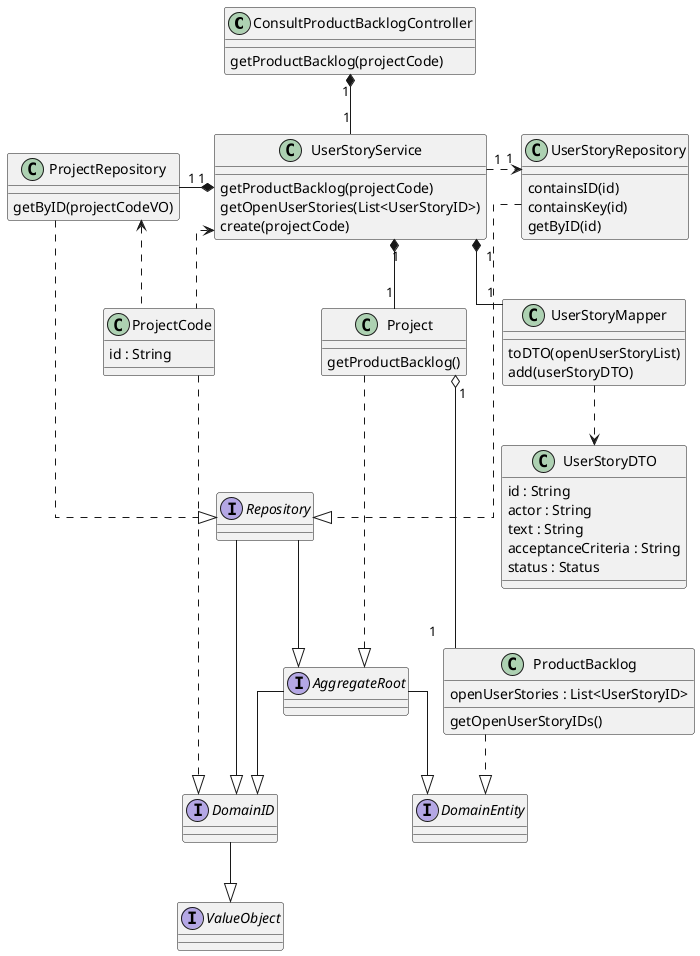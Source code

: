 @startuml
skinparam linetype ortho

class ConsultProductBacklogController {
getProductBacklog(projectCode)
}

class UserStoryService {
getProductBacklog(projectCode)
getOpenUserStories(List<UserStoryID>)
create(projectCode)
}

class UserStoryRepository {
containsID(id)
containsKey(id)
getByID(id)
}

class ProjectRepository {
getByID(projectCodeVO)
}

class Project{
getProductBacklog()
}

class ProductBacklog {
openUserStories : List<UserStoryID>
getOpenUserStoryIDs()
}

class ProjectCode {
id : String
}

class UserStoryMapper{
toDTO(openUserStoryList)
add(userStoryDTO)
}

class UserStoryDTO {
id : String
actor : String
text : String
acceptanceCriteria : String
status : Status
}

interface ValueObject {
}

interface DomainID {
}

interface Repository {
}

interface AggregateRoot {
}

interface DomainEntity {
}

ConsultProductBacklogController "1" *-- "1" UserStoryService
UserStoryService "1" *-left- "1" ProjectRepository
UserStoryService "1" *-- "1" UserStoryMapper
Project "1" o-- "1" ProductBacklog
UserStoryService "1" *-- "1" Project
UserStoryMapper ..> UserStoryDTO
UserStoryService "1" .right.> "1" UserStoryRepository
UserStoryRepository -..|> Repository
ProjectCode .up.> ProjectRepository
ProjectCode .up.> UserStoryService
ProjectRepository -..|> Repository
ProjectCode -.down.|> DomainID
Project -..|> AggregateRoot
DomainID --|> ValueObject
ProductBacklog ..|> DomainEntity
Repository --|> DomainID
Repository --|> AggregateRoot
AggregateRoot --|> DomainID
AggregateRoot --|> DomainEntity

@enduml